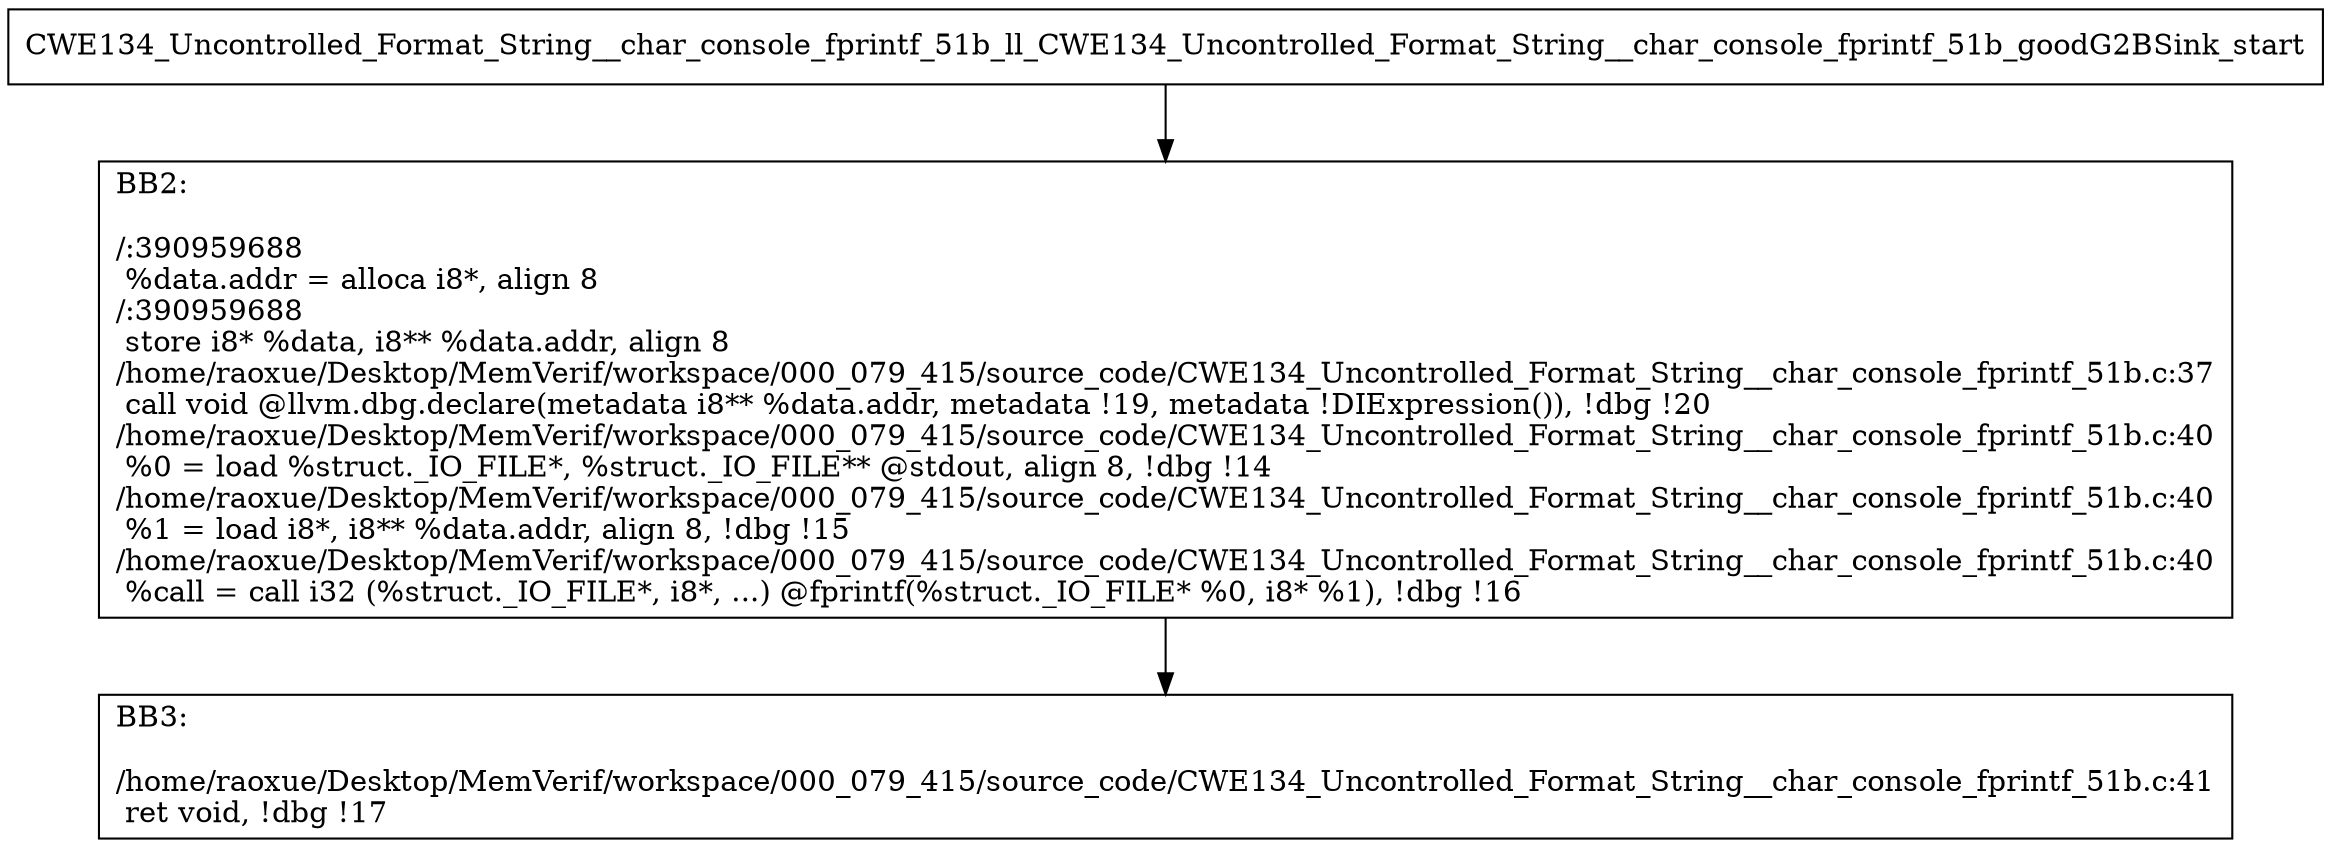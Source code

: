 digraph "CFG for'CWE134_Uncontrolled_Format_String__char_console_fprintf_51b_ll_CWE134_Uncontrolled_Format_String__char_console_fprintf_51b_goodG2BSink' function" {
	BBCWE134_Uncontrolled_Format_String__char_console_fprintf_51b_ll_CWE134_Uncontrolled_Format_String__char_console_fprintf_51b_goodG2BSink_start[shape=record,label="{CWE134_Uncontrolled_Format_String__char_console_fprintf_51b_ll_CWE134_Uncontrolled_Format_String__char_console_fprintf_51b_goodG2BSink_start}"];
	BBCWE134_Uncontrolled_Format_String__char_console_fprintf_51b_ll_CWE134_Uncontrolled_Format_String__char_console_fprintf_51b_goodG2BSink_start-> CWE134_Uncontrolled_Format_String__char_console_fprintf_51b_ll_CWE134_Uncontrolled_Format_String__char_console_fprintf_51b_goodG2BSinkBB2;
	CWE134_Uncontrolled_Format_String__char_console_fprintf_51b_ll_CWE134_Uncontrolled_Format_String__char_console_fprintf_51b_goodG2BSinkBB2 [shape=record, label="{BB2:\l\l/:390959688\l
  %data.addr = alloca i8*, align 8\l
/:390959688\l
  store i8* %data, i8** %data.addr, align 8\l
/home/raoxue/Desktop/MemVerif/workspace/000_079_415/source_code/CWE134_Uncontrolled_Format_String__char_console_fprintf_51b.c:37\l
  call void @llvm.dbg.declare(metadata i8** %data.addr, metadata !19, metadata !DIExpression()), !dbg !20\l
/home/raoxue/Desktop/MemVerif/workspace/000_079_415/source_code/CWE134_Uncontrolled_Format_String__char_console_fprintf_51b.c:40\l
  %0 = load %struct._IO_FILE*, %struct._IO_FILE** @stdout, align 8, !dbg !14\l
/home/raoxue/Desktop/MemVerif/workspace/000_079_415/source_code/CWE134_Uncontrolled_Format_String__char_console_fprintf_51b.c:40\l
  %1 = load i8*, i8** %data.addr, align 8, !dbg !15\l
/home/raoxue/Desktop/MemVerif/workspace/000_079_415/source_code/CWE134_Uncontrolled_Format_String__char_console_fprintf_51b.c:40\l
  %call = call i32 (%struct._IO_FILE*, i8*, ...) @fprintf(%struct._IO_FILE* %0, i8* %1), !dbg !16\l
}"];
	CWE134_Uncontrolled_Format_String__char_console_fprintf_51b_ll_CWE134_Uncontrolled_Format_String__char_console_fprintf_51b_goodG2BSinkBB2-> CWE134_Uncontrolled_Format_String__char_console_fprintf_51b_ll_CWE134_Uncontrolled_Format_String__char_console_fprintf_51b_goodG2BSinkBB3;
	CWE134_Uncontrolled_Format_String__char_console_fprintf_51b_ll_CWE134_Uncontrolled_Format_String__char_console_fprintf_51b_goodG2BSinkBB3 [shape=record, label="{BB3:\l\l/home/raoxue/Desktop/MemVerif/workspace/000_079_415/source_code/CWE134_Uncontrolled_Format_String__char_console_fprintf_51b.c:41\l
  ret void, !dbg !17\l
}"];
}
